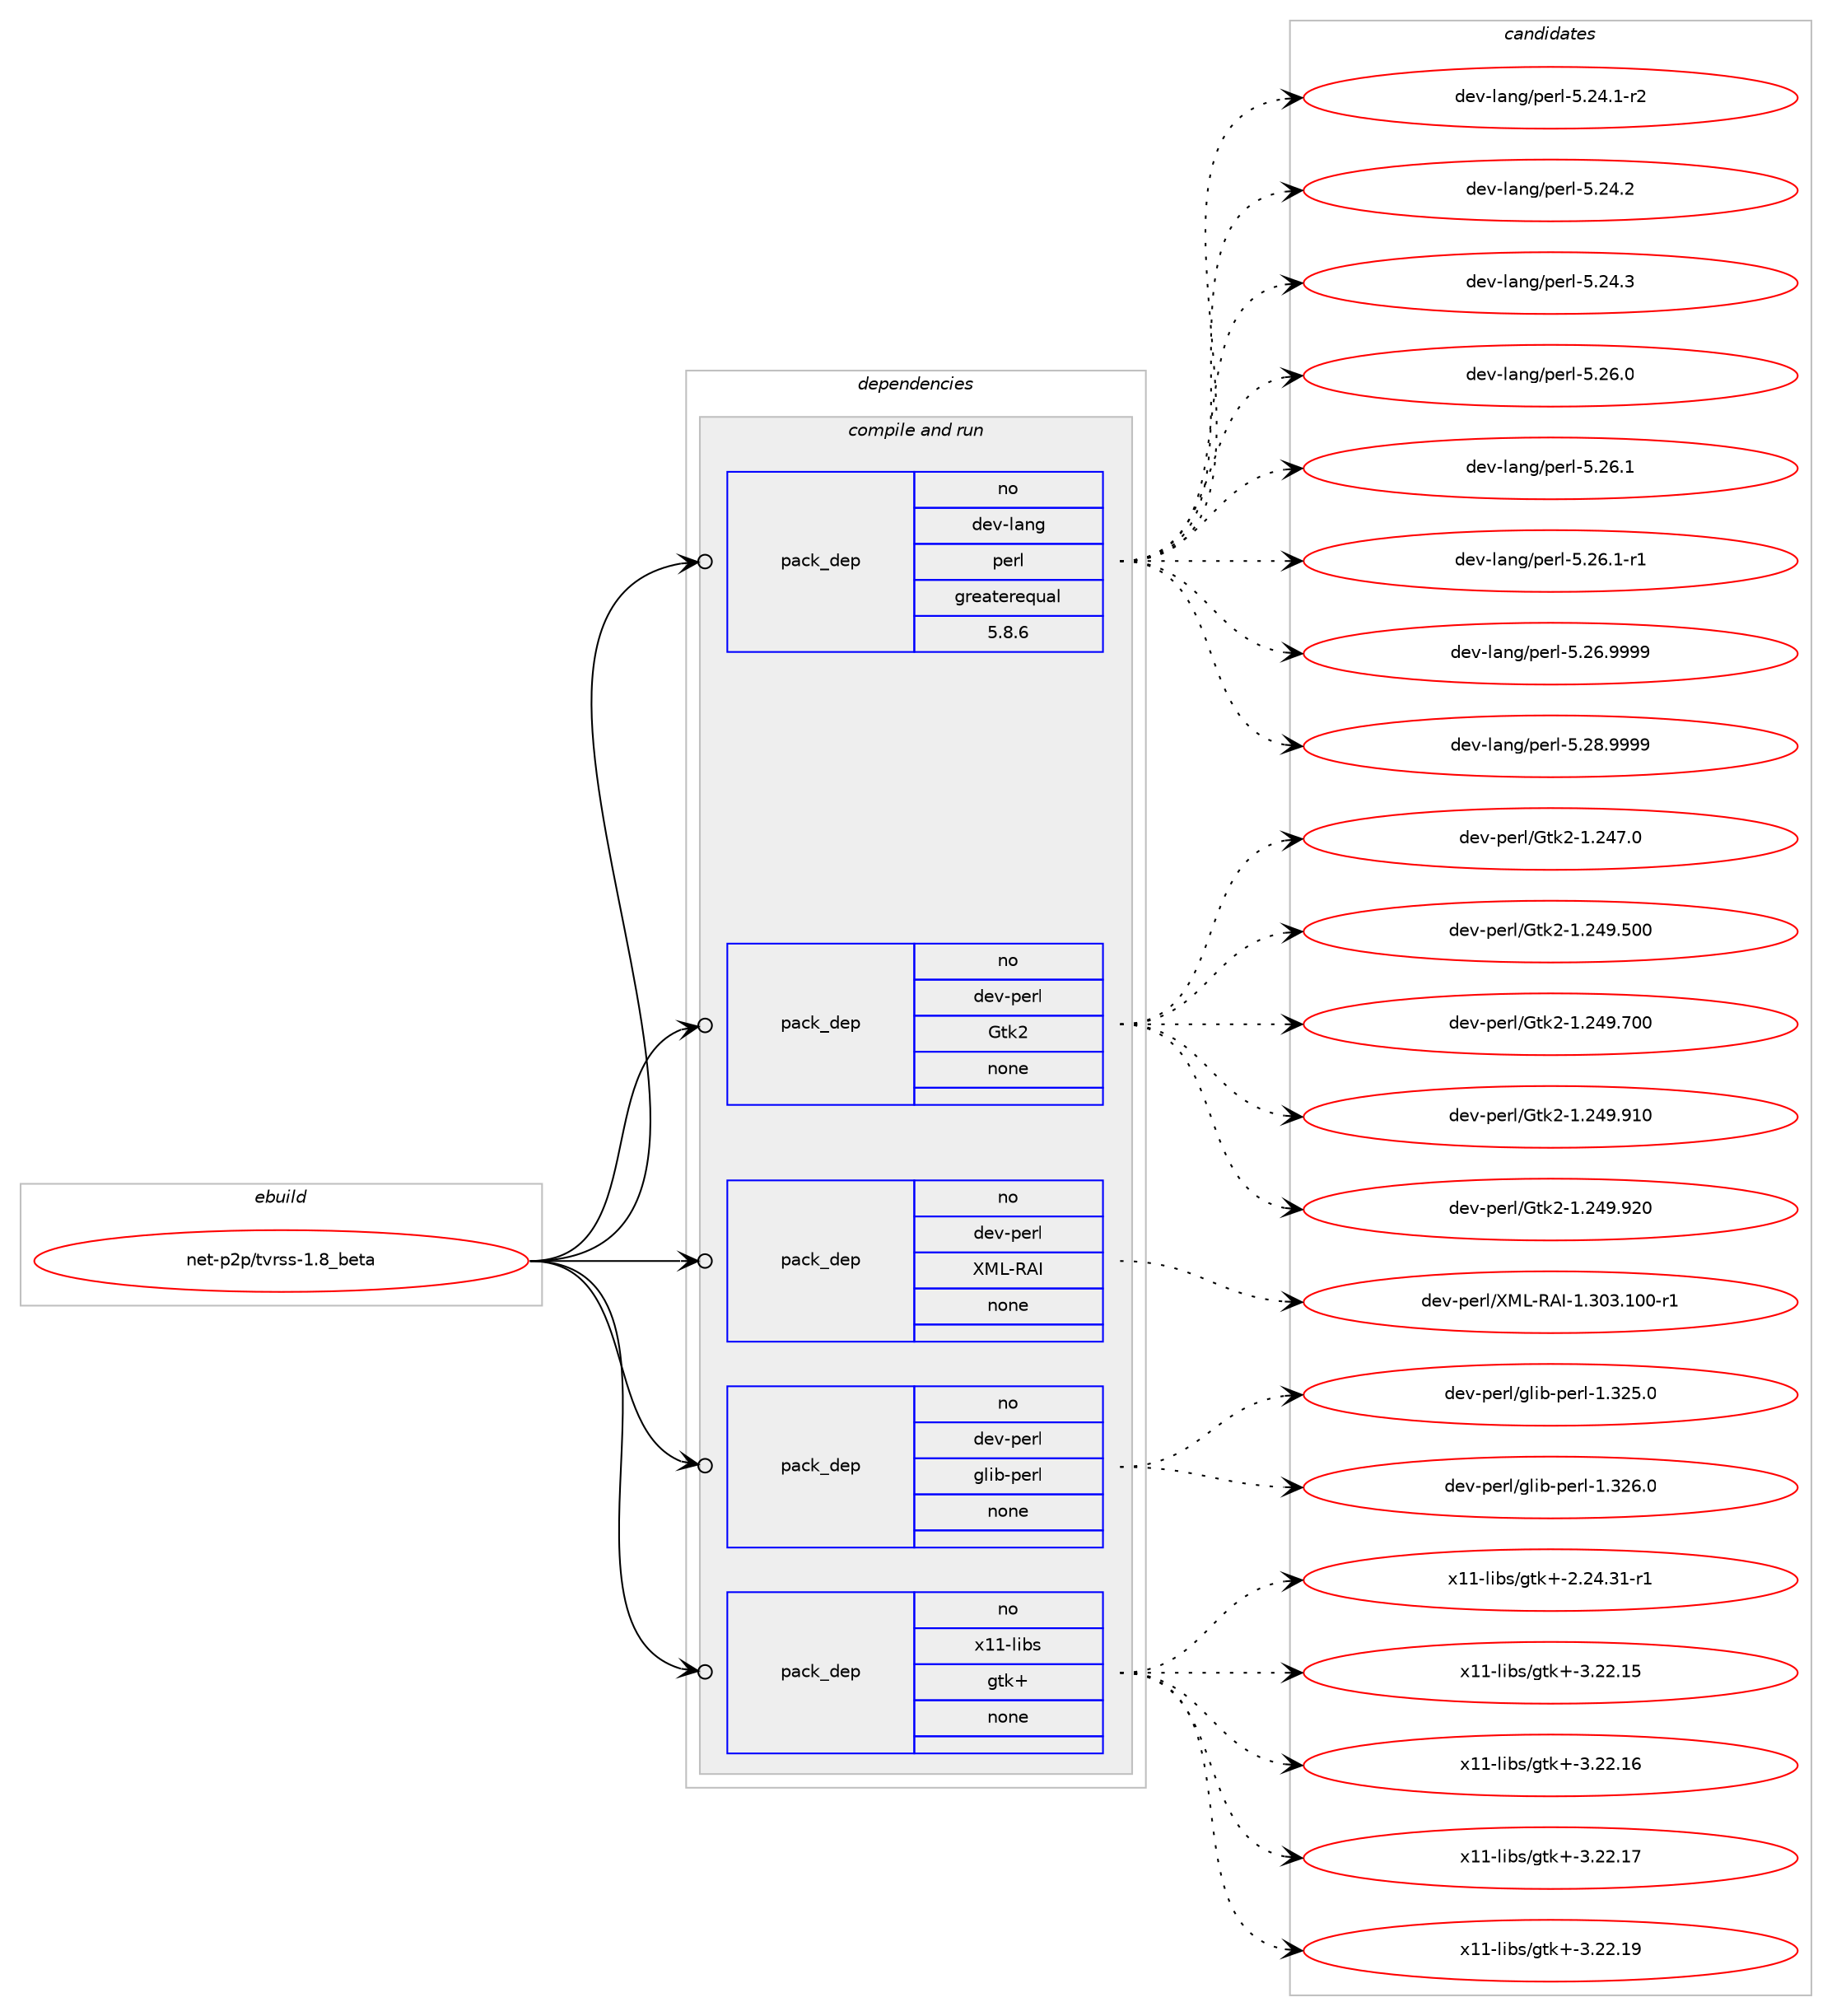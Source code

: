 digraph prolog {

# *************
# Graph options
# *************

newrank=true;
concentrate=true;
compound=true;
graph [rankdir=LR,fontname=Helvetica,fontsize=10,ranksep=1.5];#, ranksep=2.5, nodesep=0.2];
edge  [arrowhead=vee];
node  [fontname=Helvetica,fontsize=10];

# **********
# The ebuild
# **********

subgraph cluster_leftcol {
color=gray;
rank=same;
label=<<i>ebuild</i>>;
id [label="net-p2p/tvrss-1.8_beta", color=red, width=4, href="../net-p2p/tvrss-1.8_beta.svg"];
}

# ****************
# The dependencies
# ****************

subgraph cluster_midcol {
color=gray;
label=<<i>dependencies</i>>;
subgraph cluster_compile {
fillcolor="#eeeeee";
style=filled;
label=<<i>compile</i>>;
}
subgraph cluster_compileandrun {
fillcolor="#eeeeee";
style=filled;
label=<<i>compile and run</i>>;
subgraph pack320323 {
dependency435334 [label=<<TABLE BORDER="0" CELLBORDER="1" CELLSPACING="0" CELLPADDING="4" WIDTH="220"><TR><TD ROWSPAN="6" CELLPADDING="30">pack_dep</TD></TR><TR><TD WIDTH="110">no</TD></TR><TR><TD>dev-lang</TD></TR><TR><TD>perl</TD></TR><TR><TD>greaterequal</TD></TR><TR><TD>5.8.6</TD></TR></TABLE>>, shape=none, color=blue];
}
id:e -> dependency435334:w [weight=20,style="solid",arrowhead="odotvee"];
subgraph pack320324 {
dependency435335 [label=<<TABLE BORDER="0" CELLBORDER="1" CELLSPACING="0" CELLPADDING="4" WIDTH="220"><TR><TD ROWSPAN="6" CELLPADDING="30">pack_dep</TD></TR><TR><TD WIDTH="110">no</TD></TR><TR><TD>dev-perl</TD></TR><TR><TD>Gtk2</TD></TR><TR><TD>none</TD></TR><TR><TD></TD></TR></TABLE>>, shape=none, color=blue];
}
id:e -> dependency435335:w [weight=20,style="solid",arrowhead="odotvee"];
subgraph pack320325 {
dependency435336 [label=<<TABLE BORDER="0" CELLBORDER="1" CELLSPACING="0" CELLPADDING="4" WIDTH="220"><TR><TD ROWSPAN="6" CELLPADDING="30">pack_dep</TD></TR><TR><TD WIDTH="110">no</TD></TR><TR><TD>dev-perl</TD></TR><TR><TD>XML-RAI</TD></TR><TR><TD>none</TD></TR><TR><TD></TD></TR></TABLE>>, shape=none, color=blue];
}
id:e -> dependency435336:w [weight=20,style="solid",arrowhead="odotvee"];
subgraph pack320326 {
dependency435337 [label=<<TABLE BORDER="0" CELLBORDER="1" CELLSPACING="0" CELLPADDING="4" WIDTH="220"><TR><TD ROWSPAN="6" CELLPADDING="30">pack_dep</TD></TR><TR><TD WIDTH="110">no</TD></TR><TR><TD>dev-perl</TD></TR><TR><TD>glib-perl</TD></TR><TR><TD>none</TD></TR><TR><TD></TD></TR></TABLE>>, shape=none, color=blue];
}
id:e -> dependency435337:w [weight=20,style="solid",arrowhead="odotvee"];
subgraph pack320327 {
dependency435338 [label=<<TABLE BORDER="0" CELLBORDER="1" CELLSPACING="0" CELLPADDING="4" WIDTH="220"><TR><TD ROWSPAN="6" CELLPADDING="30">pack_dep</TD></TR><TR><TD WIDTH="110">no</TD></TR><TR><TD>x11-libs</TD></TR><TR><TD>gtk+</TD></TR><TR><TD>none</TD></TR><TR><TD></TD></TR></TABLE>>, shape=none, color=blue];
}
id:e -> dependency435338:w [weight=20,style="solid",arrowhead="odotvee"];
}
subgraph cluster_run {
fillcolor="#eeeeee";
style=filled;
label=<<i>run</i>>;
}
}

# **************
# The candidates
# **************

subgraph cluster_choices {
rank=same;
color=gray;
label=<<i>candidates</i>>;

subgraph choice320323 {
color=black;
nodesep=1;
choice100101118451089711010347112101114108455346505246494511450 [label="dev-lang/perl-5.24.1-r2", color=red, width=4,href="../dev-lang/perl-5.24.1-r2.svg"];
choice10010111845108971101034711210111410845534650524650 [label="dev-lang/perl-5.24.2", color=red, width=4,href="../dev-lang/perl-5.24.2.svg"];
choice10010111845108971101034711210111410845534650524651 [label="dev-lang/perl-5.24.3", color=red, width=4,href="../dev-lang/perl-5.24.3.svg"];
choice10010111845108971101034711210111410845534650544648 [label="dev-lang/perl-5.26.0", color=red, width=4,href="../dev-lang/perl-5.26.0.svg"];
choice10010111845108971101034711210111410845534650544649 [label="dev-lang/perl-5.26.1", color=red, width=4,href="../dev-lang/perl-5.26.1.svg"];
choice100101118451089711010347112101114108455346505446494511449 [label="dev-lang/perl-5.26.1-r1", color=red, width=4,href="../dev-lang/perl-5.26.1-r1.svg"];
choice10010111845108971101034711210111410845534650544657575757 [label="dev-lang/perl-5.26.9999", color=red, width=4,href="../dev-lang/perl-5.26.9999.svg"];
choice10010111845108971101034711210111410845534650564657575757 [label="dev-lang/perl-5.28.9999", color=red, width=4,href="../dev-lang/perl-5.28.9999.svg"];
dependency435334:e -> choice100101118451089711010347112101114108455346505246494511450:w [style=dotted,weight="100"];
dependency435334:e -> choice10010111845108971101034711210111410845534650524650:w [style=dotted,weight="100"];
dependency435334:e -> choice10010111845108971101034711210111410845534650524651:w [style=dotted,weight="100"];
dependency435334:e -> choice10010111845108971101034711210111410845534650544648:w [style=dotted,weight="100"];
dependency435334:e -> choice10010111845108971101034711210111410845534650544649:w [style=dotted,weight="100"];
dependency435334:e -> choice100101118451089711010347112101114108455346505446494511449:w [style=dotted,weight="100"];
dependency435334:e -> choice10010111845108971101034711210111410845534650544657575757:w [style=dotted,weight="100"];
dependency435334:e -> choice10010111845108971101034711210111410845534650564657575757:w [style=dotted,weight="100"];
}
subgraph choice320324 {
color=black;
nodesep=1;
choice100101118451121011141084771116107504549465052554648 [label="dev-perl/Gtk2-1.247.0", color=red, width=4,href="../dev-perl/Gtk2-1.247.0.svg"];
choice1001011184511210111410847711161075045494650525746534848 [label="dev-perl/Gtk2-1.249.500", color=red, width=4,href="../dev-perl/Gtk2-1.249.500.svg"];
choice1001011184511210111410847711161075045494650525746554848 [label="dev-perl/Gtk2-1.249.700", color=red, width=4,href="../dev-perl/Gtk2-1.249.700.svg"];
choice1001011184511210111410847711161075045494650525746574948 [label="dev-perl/Gtk2-1.249.910", color=red, width=4,href="../dev-perl/Gtk2-1.249.910.svg"];
choice1001011184511210111410847711161075045494650525746575048 [label="dev-perl/Gtk2-1.249.920", color=red, width=4,href="../dev-perl/Gtk2-1.249.920.svg"];
dependency435335:e -> choice100101118451121011141084771116107504549465052554648:w [style=dotted,weight="100"];
dependency435335:e -> choice1001011184511210111410847711161075045494650525746534848:w [style=dotted,weight="100"];
dependency435335:e -> choice1001011184511210111410847711161075045494650525746554848:w [style=dotted,weight="100"];
dependency435335:e -> choice1001011184511210111410847711161075045494650525746574948:w [style=dotted,weight="100"];
dependency435335:e -> choice1001011184511210111410847711161075045494650525746575048:w [style=dotted,weight="100"];
}
subgraph choice320325 {
color=black;
nodesep=1;
choice100101118451121011141084788777645826573454946514851464948484511449 [label="dev-perl/XML-RAI-1.303.100-r1", color=red, width=4,href="../dev-perl/XML-RAI-1.303.100-r1.svg"];
dependency435336:e -> choice100101118451121011141084788777645826573454946514851464948484511449:w [style=dotted,weight="100"];
}
subgraph choice320326 {
color=black;
nodesep=1;
choice100101118451121011141084710310810598451121011141084549465150534648 [label="dev-perl/glib-perl-1.325.0", color=red, width=4,href="../dev-perl/glib-perl-1.325.0.svg"];
choice100101118451121011141084710310810598451121011141084549465150544648 [label="dev-perl/glib-perl-1.326.0", color=red, width=4,href="../dev-perl/glib-perl-1.326.0.svg"];
dependency435337:e -> choice100101118451121011141084710310810598451121011141084549465150534648:w [style=dotted,weight="100"];
dependency435337:e -> choice100101118451121011141084710310810598451121011141084549465150544648:w [style=dotted,weight="100"];
}
subgraph choice320327 {
color=black;
nodesep=1;
choice12049494510810598115471031161074345504650524651494511449 [label="x11-libs/gtk+-2.24.31-r1", color=red, width=4,href="../x11-libs/gtk+-2.24.31-r1.svg"];
choice1204949451081059811547103116107434551465050464953 [label="x11-libs/gtk+-3.22.15", color=red, width=4,href="../x11-libs/gtk+-3.22.15.svg"];
choice1204949451081059811547103116107434551465050464954 [label="x11-libs/gtk+-3.22.16", color=red, width=4,href="../x11-libs/gtk+-3.22.16.svg"];
choice1204949451081059811547103116107434551465050464955 [label="x11-libs/gtk+-3.22.17", color=red, width=4,href="../x11-libs/gtk+-3.22.17.svg"];
choice1204949451081059811547103116107434551465050464957 [label="x11-libs/gtk+-3.22.19", color=red, width=4,href="../x11-libs/gtk+-3.22.19.svg"];
dependency435338:e -> choice12049494510810598115471031161074345504650524651494511449:w [style=dotted,weight="100"];
dependency435338:e -> choice1204949451081059811547103116107434551465050464953:w [style=dotted,weight="100"];
dependency435338:e -> choice1204949451081059811547103116107434551465050464954:w [style=dotted,weight="100"];
dependency435338:e -> choice1204949451081059811547103116107434551465050464955:w [style=dotted,weight="100"];
dependency435338:e -> choice1204949451081059811547103116107434551465050464957:w [style=dotted,weight="100"];
}
}

}
